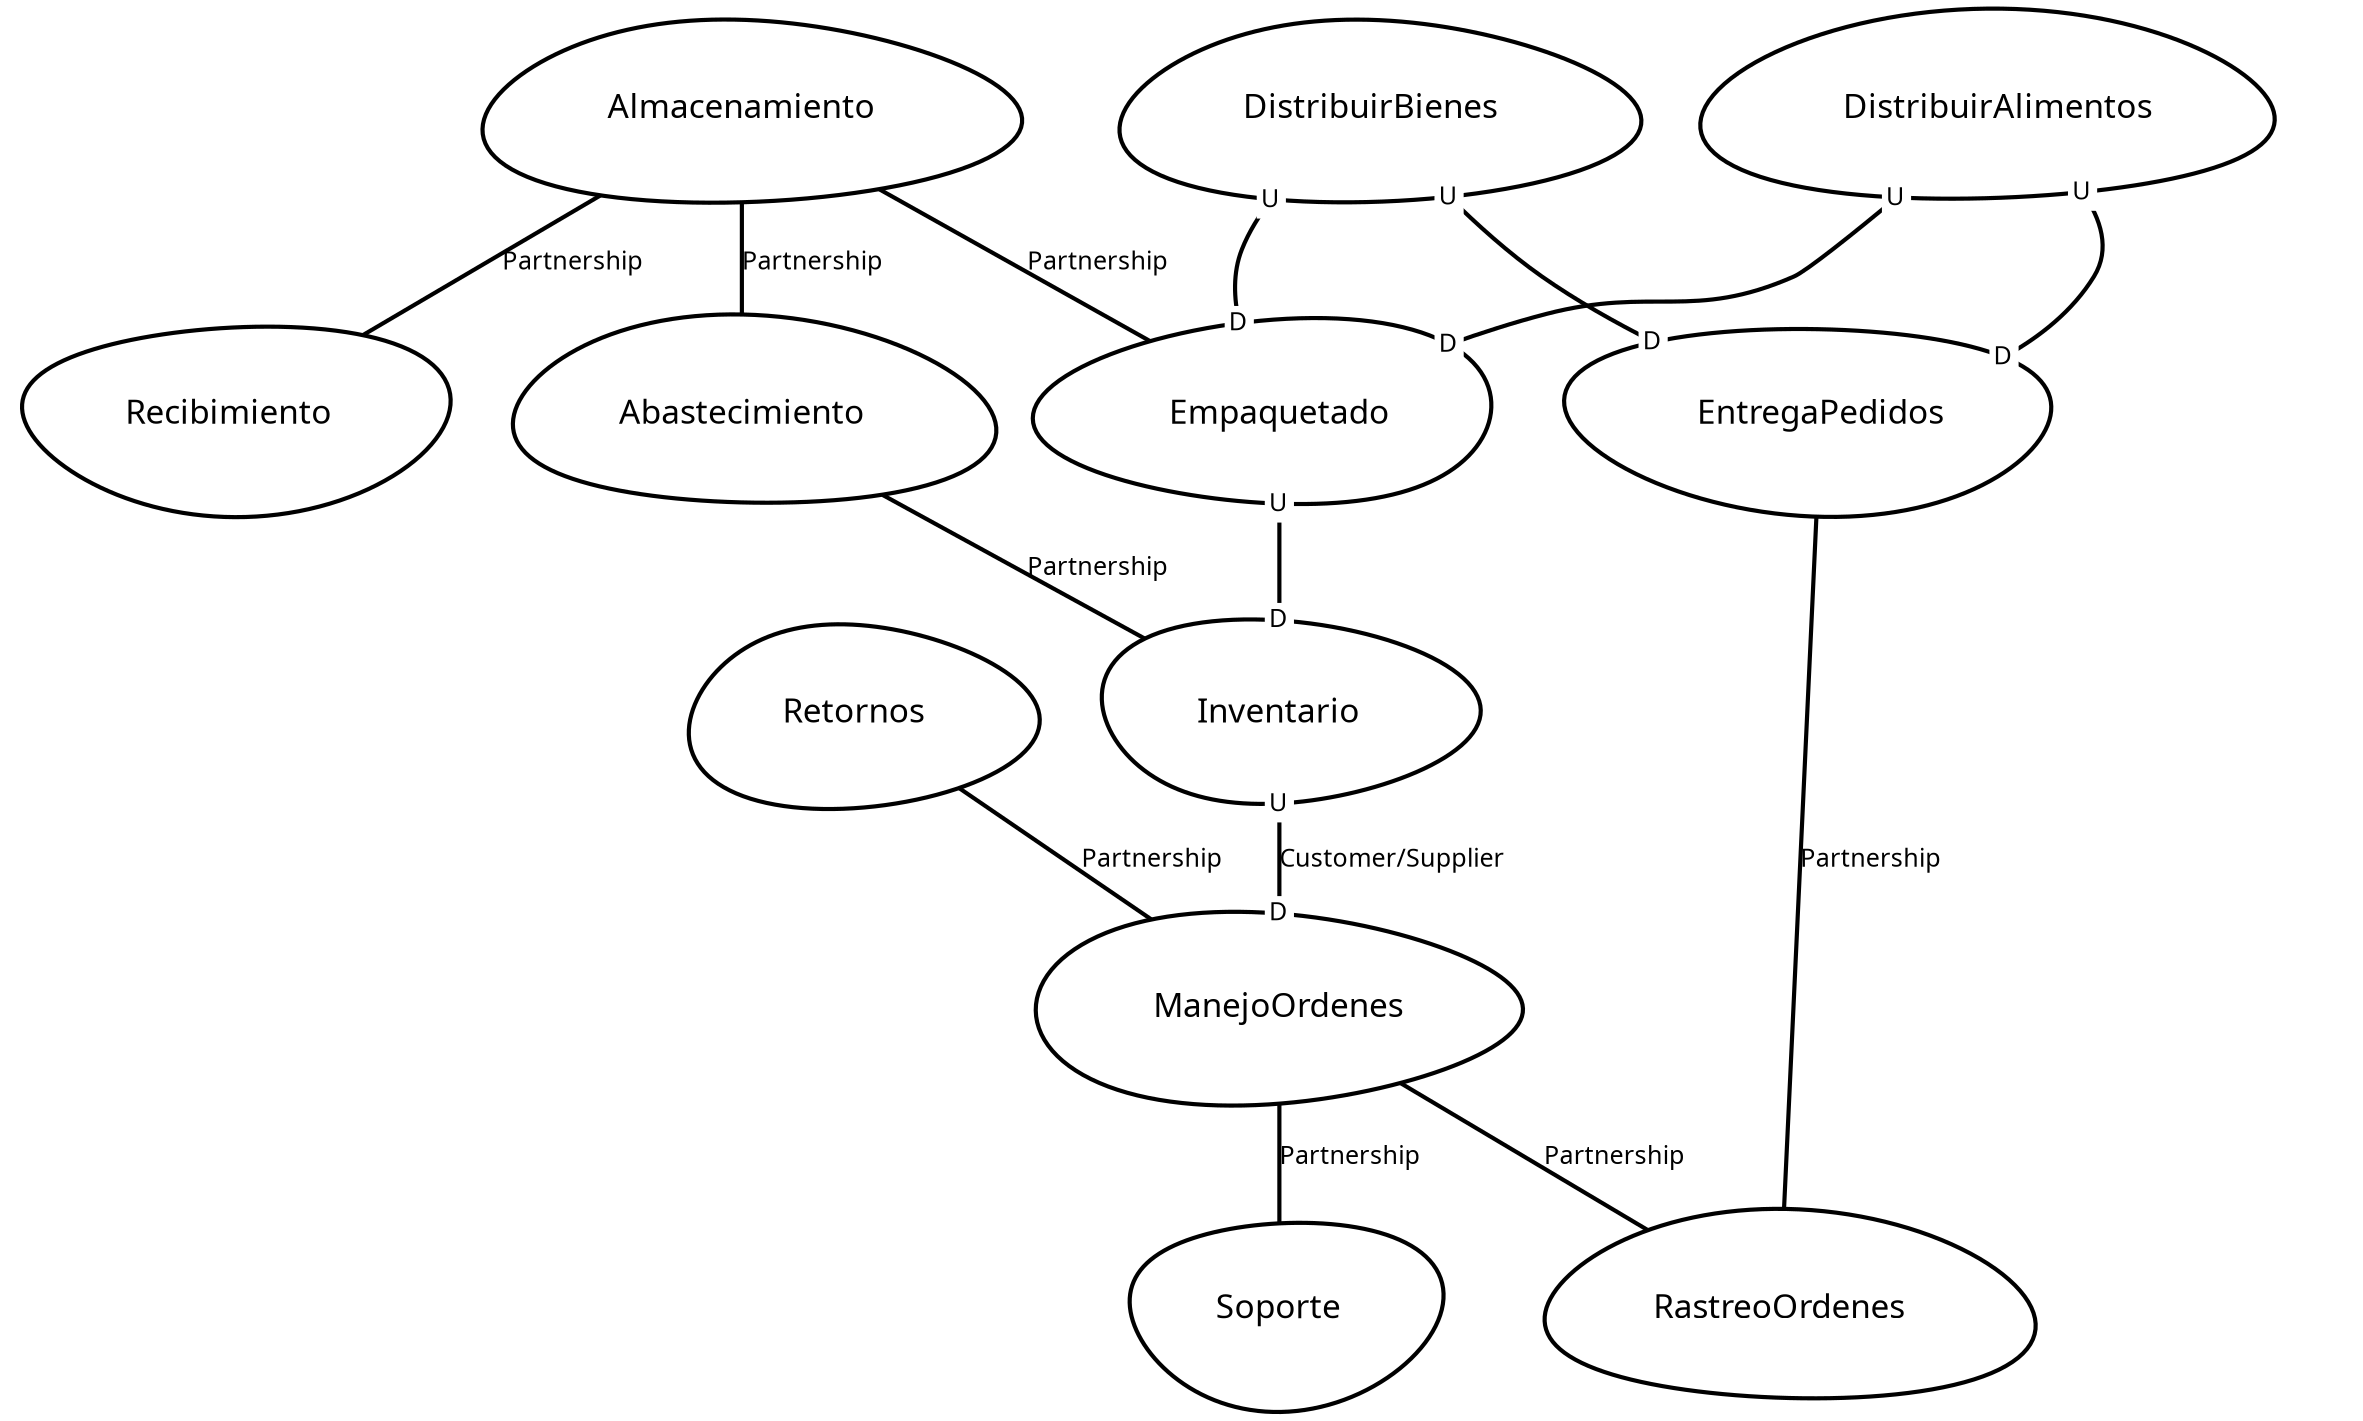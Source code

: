 digraph "ContextMapGraph" {
graph ["imagepath"="/tmp/GraphvizJava"]
"Abastecimiento" ["margin"="0.3","orientation"="123","shape"="egg","fontsize"="16","style"="bold","label"="Abastecimiento\n","fontname"="sans-serif"]
"Inventario" ["margin"="0.3","orientation"="157","shape"="egg","fontsize"="16","style"="bold","label"="Inventario\n","fontname"="sans-serif"]
"ManejoOrdenes" ["margin"="0.3","orientation"="269","shape"="egg","fontsize"="16","style"="bold","label"="ManejoOrdenes\n","fontname"="sans-serif"]
"Soporte" ["margin"="0.3","orientation"="60","shape"="egg","fontsize"="16","style"="bold","label"="Soporte\n","fontname"="sans-serif"]
"RastreoOrdenes" ["margin"="0.3","orientation"="119","shape"="egg","fontsize"="16","style"="bold","label"="RastreoOrdenes\n","fontname"="sans-serif"]
"Almacenamiento" ["margin"="0.3","orientation"="13","shape"="egg","fontsize"="16","style"="bold","label"="Almacenamiento\n","fontname"="sans-serif"]
"Recibimiento" ["margin"="0.3","orientation"="66","shape"="egg","fontsize"="16","style"="bold","label"="Recibimiento\n","fontname"="sans-serif"]
"Empaquetado" ["margin"="0.3","orientation"="212","shape"="egg","fontsize"="16","style"="bold","label"="Empaquetado\n","fontname"="sans-serif"]
"DistribuirAlimentos" ["margin"="0.3","orientation"="244","shape"="egg","fontsize"="16","style"="bold","label"="DistribuirAlimentos\n","fontname"="sans-serif"]
"EntregaPedidos" ["margin"="0.3","orientation"="304","shape"="egg","fontsize"="16","style"="bold","label"="EntregaPedidos\n","fontname"="sans-serif"]
"DistribuirBienes" ["margin"="0.3","orientation"="12","shape"="egg","fontsize"="16","style"="bold","label"="DistribuirBienes\n","fontname"="sans-serif"]
"Retornos" ["margin"="0.3","orientation"="20","shape"="egg","fontsize"="16","style"="bold","label"="Retornos\n","fontname"="sans-serif"]
"Abastecimiento" -> "Inventario" ["fontsize"="12","style"="bold","label"="Partnership","dir"="none","fontname"="sans-serif"]
"Inventario" -> "ManejoOrdenes" ["headlabel"=<<table cellspacing="0" cellborder="0" border="0">
<tr><td bgcolor="white">D</td></tr>
</table>>,"labeldistance"="0","fontsize"="12","taillabel"=<<table cellspacing="0" cellborder="0" border="0">
<tr><td bgcolor="white">U</td></tr>
</table>>,"style"="bold","label"="Customer/Supplier","dir"="none","fontname"="sans-serif"]
"ManejoOrdenes" -> "Soporte" ["fontsize"="12","style"="bold","label"="Partnership","dir"="none","fontname"="sans-serif"]
"ManejoOrdenes" -> "RastreoOrdenes" ["fontsize"="12","style"="bold","label"="Partnership","dir"="none","fontname"="sans-serif"]
"Almacenamiento" -> "Recibimiento" ["fontsize"="12","style"="bold","label"="Partnership","dir"="none","fontname"="sans-serif"]
"Almacenamiento" -> "Abastecimiento" ["fontsize"="12","style"="bold","label"="Partnership","dir"="none","fontname"="sans-serif"]
"Almacenamiento" -> "Empaquetado" ["fontsize"="12","style"="bold","label"="Partnership","dir"="none","fontname"="sans-serif"]
"Empaquetado" -> "Inventario" ["headlabel"=<<table cellspacing="0" cellborder="0" border="0">
<tr><td bgcolor="white">D</td></tr>
</table>>,"labeldistance"="0","fontsize"="12","taillabel"=<<table cellspacing="0" cellborder="0" border="0">
<tr><td bgcolor="white">U</td></tr>
</table>>,"style"="bold","label"="                                        ","dir"="none","fontname"="sans-serif"]
"DistribuirAlimentos" -> "EntregaPedidos" ["headlabel"=<<table cellspacing="0" cellborder="0" border="0">
<tr><td bgcolor="white">D</td></tr>
</table>>,"labeldistance"="0","fontsize"="12","taillabel"=<<table cellspacing="0" cellborder="0" border="0">
<tr><td bgcolor="white">U</td></tr>
</table>>,"style"="bold","label"="                                        ","dir"="none","fontname"="sans-serif"]
"DistribuirAlimentos" -> "Empaquetado" ["headlabel"=<<table cellspacing="0" cellborder="0" border="0">
<tr><td bgcolor="white">D</td></tr>
</table>>,"labeldistance"="0","fontsize"="12","taillabel"=<<table cellspacing="0" cellborder="0" border="0">
<tr><td bgcolor="white">U</td></tr>
</table>>,"style"="bold","label"="                                        ","dir"="none","fontname"="sans-serif"]
"EntregaPedidos" -> "RastreoOrdenes" ["fontsize"="12","style"="bold","label"="Partnership","dir"="none","fontname"="sans-serif"]
"DistribuirBienes" -> "EntregaPedidos" ["headlabel"=<<table cellspacing="0" cellborder="0" border="0">
<tr><td bgcolor="white">D</td></tr>
</table>>,"labeldistance"="0","fontsize"="12","taillabel"=<<table cellspacing="0" cellborder="0" border="0">
<tr><td bgcolor="white">U</td></tr>
</table>>,"style"="bold","label"="                                        ","dir"="none","fontname"="sans-serif"]
"DistribuirBienes" -> "Empaquetado" ["headlabel"=<<table cellspacing="0" cellborder="0" border="0">
<tr><td bgcolor="white">D</td></tr>
</table>>,"labeldistance"="0","fontsize"="12","taillabel"=<<table cellspacing="0" cellborder="0" border="0">
<tr><td bgcolor="white">U</td></tr>
</table>>,"style"="bold","label"="                                        ","dir"="none","fontname"="sans-serif"]
"Retornos" -> "ManejoOrdenes" ["fontsize"="12","style"="bold","label"="Partnership","dir"="none","fontname"="sans-serif"]
}
